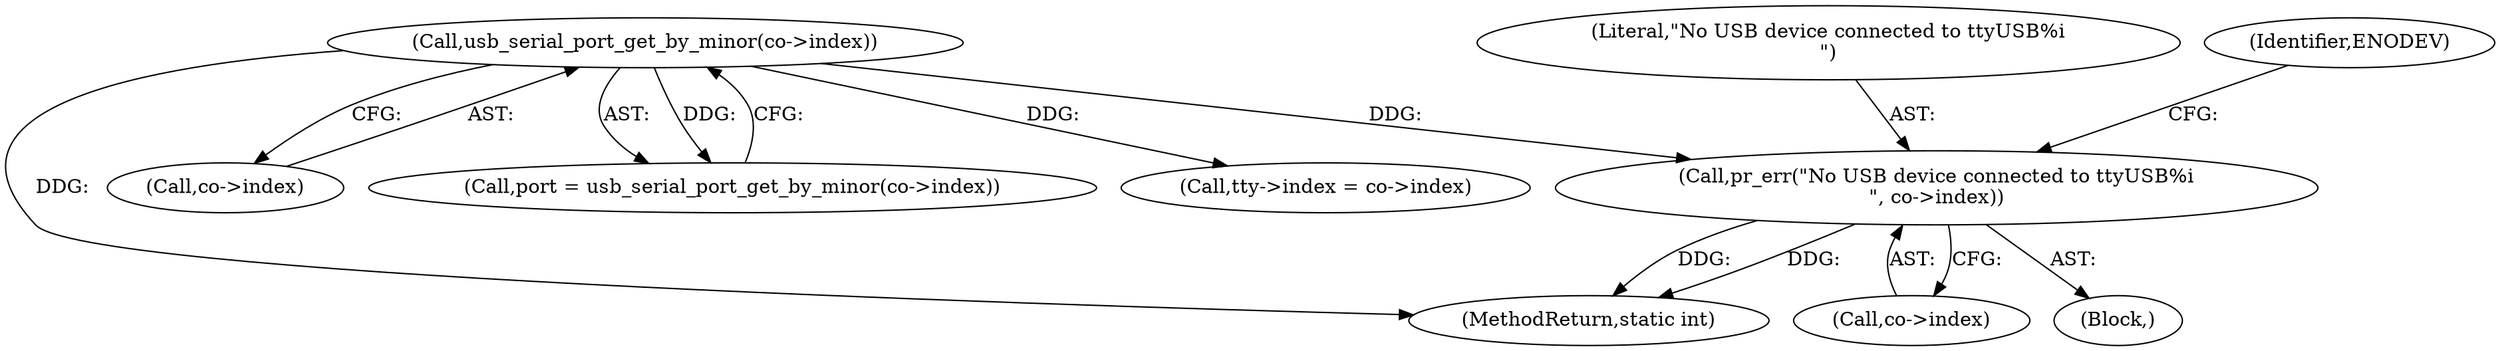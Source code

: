 digraph "0_linux_299d7572e46f98534033a9e65973f13ad1ce9047@pointer" {
"1000253" [label="(Call,pr_err(\"No USB device connected to ttyUSB%i\n\", co->index))"];
"1000244" [label="(Call,usb_serial_port_get_by_minor(co->index))"];
"1000255" [label="(Call,co->index)"];
"1000253" [label="(Call,pr_err(\"No USB device connected to ttyUSB%i\n\", co->index))"];
"1000244" [label="(Call,usb_serial_port_get_by_minor(co->index))"];
"1000333" [label="(Call,tty->index = co->index)"];
"1000254" [label="(Literal,\"No USB device connected to ttyUSB%i\n\")"];
"1000499" [label="(MethodReturn,static int)"];
"1000260" [label="(Identifier,ENODEV)"];
"1000245" [label="(Call,co->index)"];
"1000242" [label="(Call,port = usb_serial_port_get_by_minor(co->index))"];
"1000252" [label="(Block,)"];
"1000253" -> "1000252"  [label="AST: "];
"1000253" -> "1000255"  [label="CFG: "];
"1000254" -> "1000253"  [label="AST: "];
"1000255" -> "1000253"  [label="AST: "];
"1000260" -> "1000253"  [label="CFG: "];
"1000253" -> "1000499"  [label="DDG: "];
"1000253" -> "1000499"  [label="DDG: "];
"1000244" -> "1000253"  [label="DDG: "];
"1000244" -> "1000242"  [label="AST: "];
"1000244" -> "1000245"  [label="CFG: "];
"1000245" -> "1000244"  [label="AST: "];
"1000242" -> "1000244"  [label="CFG: "];
"1000244" -> "1000499"  [label="DDG: "];
"1000244" -> "1000242"  [label="DDG: "];
"1000244" -> "1000333"  [label="DDG: "];
}
